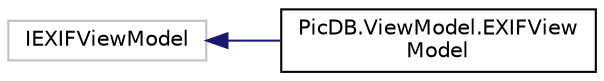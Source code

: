 digraph "Graphical Class Hierarchy"
{
  edge [fontname="Helvetica",fontsize="10",labelfontname="Helvetica",labelfontsize="10"];
  node [fontname="Helvetica",fontsize="10",shape=record];
  rankdir="LR";
  Node41 [label="IEXIFViewModel",height=0.2,width=0.4,color="grey75", fillcolor="white", style="filled"];
  Node41 -> Node0 [dir="back",color="midnightblue",fontsize="10",style="solid",fontname="Helvetica"];
  Node0 [label="PicDB.ViewModel.EXIFView\lModel",height=0.2,width=0.4,color="black", fillcolor="white", style="filled",URL="$classPicDB_1_1ViewModel_1_1EXIFViewModel.html"];
}

